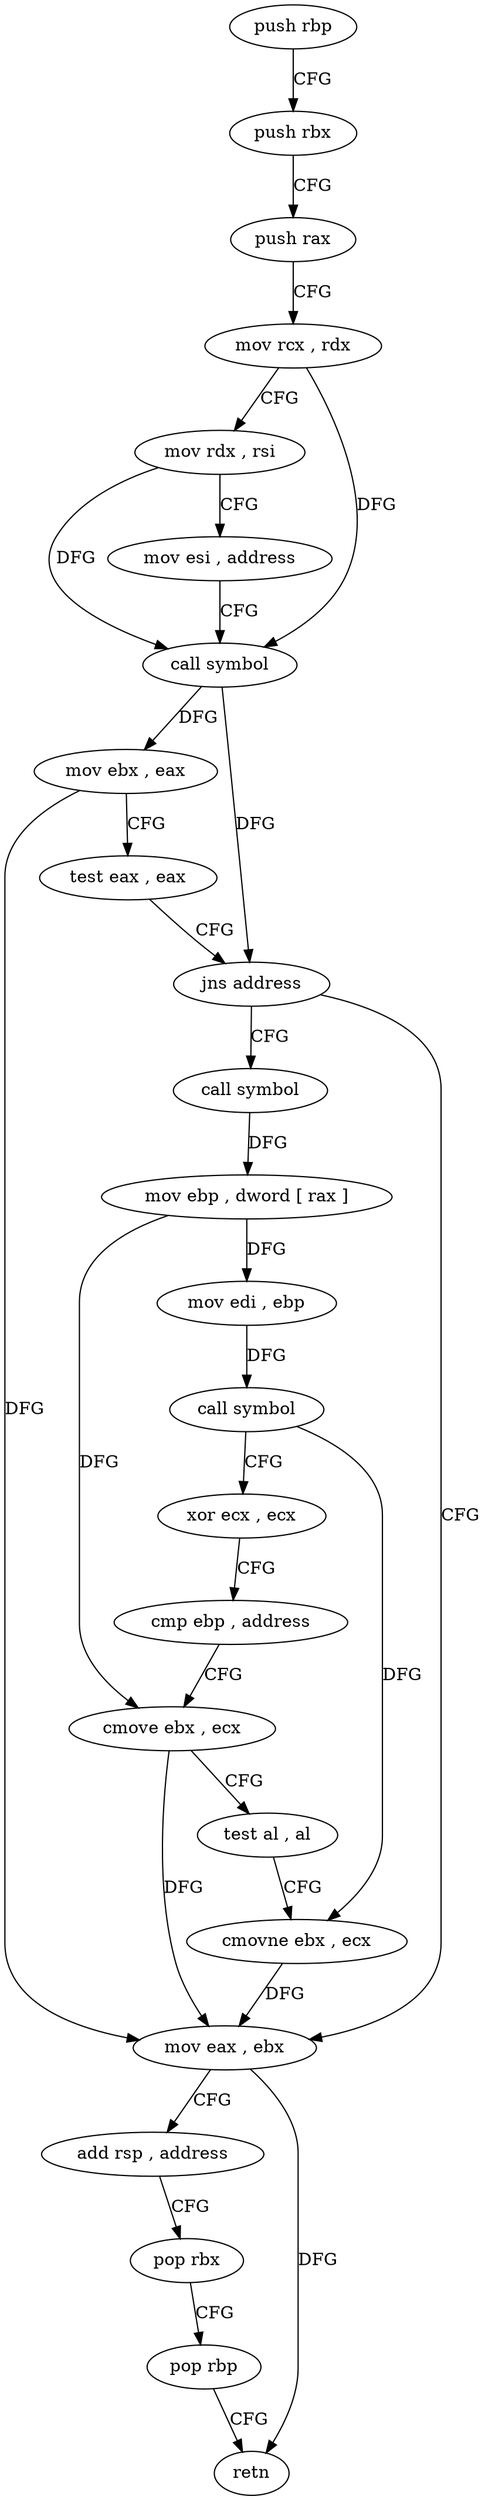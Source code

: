 digraph "func" {
"4228720" [label = "push rbp" ]
"4228721" [label = "push rbx" ]
"4228722" [label = "push rax" ]
"4228723" [label = "mov rcx , rdx" ]
"4228726" [label = "mov rdx , rsi" ]
"4228729" [label = "mov esi , address" ]
"4228734" [label = "call symbol" ]
"4228739" [label = "mov ebx , eax" ]
"4228741" [label = "test eax , eax" ]
"4228743" [label = "jns address" ]
"4228772" [label = "mov eax , ebx" ]
"4228745" [label = "call symbol" ]
"4228774" [label = "add rsp , address" ]
"4228778" [label = "pop rbx" ]
"4228779" [label = "pop rbp" ]
"4228780" [label = "retn" ]
"4228750" [label = "mov ebp , dword [ rax ]" ]
"4228752" [label = "mov edi , ebp" ]
"4228754" [label = "call symbol" ]
"4228759" [label = "xor ecx , ecx" ]
"4228761" [label = "cmp ebp , address" ]
"4228764" [label = "cmove ebx , ecx" ]
"4228767" [label = "test al , al" ]
"4228769" [label = "cmovne ebx , ecx" ]
"4228720" -> "4228721" [ label = "CFG" ]
"4228721" -> "4228722" [ label = "CFG" ]
"4228722" -> "4228723" [ label = "CFG" ]
"4228723" -> "4228726" [ label = "CFG" ]
"4228723" -> "4228734" [ label = "DFG" ]
"4228726" -> "4228729" [ label = "CFG" ]
"4228726" -> "4228734" [ label = "DFG" ]
"4228729" -> "4228734" [ label = "CFG" ]
"4228734" -> "4228739" [ label = "DFG" ]
"4228734" -> "4228743" [ label = "DFG" ]
"4228739" -> "4228741" [ label = "CFG" ]
"4228739" -> "4228772" [ label = "DFG" ]
"4228741" -> "4228743" [ label = "CFG" ]
"4228743" -> "4228772" [ label = "CFG" ]
"4228743" -> "4228745" [ label = "CFG" ]
"4228772" -> "4228774" [ label = "CFG" ]
"4228772" -> "4228780" [ label = "DFG" ]
"4228745" -> "4228750" [ label = "DFG" ]
"4228774" -> "4228778" [ label = "CFG" ]
"4228778" -> "4228779" [ label = "CFG" ]
"4228779" -> "4228780" [ label = "CFG" ]
"4228750" -> "4228752" [ label = "DFG" ]
"4228750" -> "4228764" [ label = "DFG" ]
"4228752" -> "4228754" [ label = "DFG" ]
"4228754" -> "4228759" [ label = "CFG" ]
"4228754" -> "4228769" [ label = "DFG" ]
"4228759" -> "4228761" [ label = "CFG" ]
"4228761" -> "4228764" [ label = "CFG" ]
"4228764" -> "4228767" [ label = "CFG" ]
"4228764" -> "4228772" [ label = "DFG" ]
"4228767" -> "4228769" [ label = "CFG" ]
"4228769" -> "4228772" [ label = "DFG" ]
}
